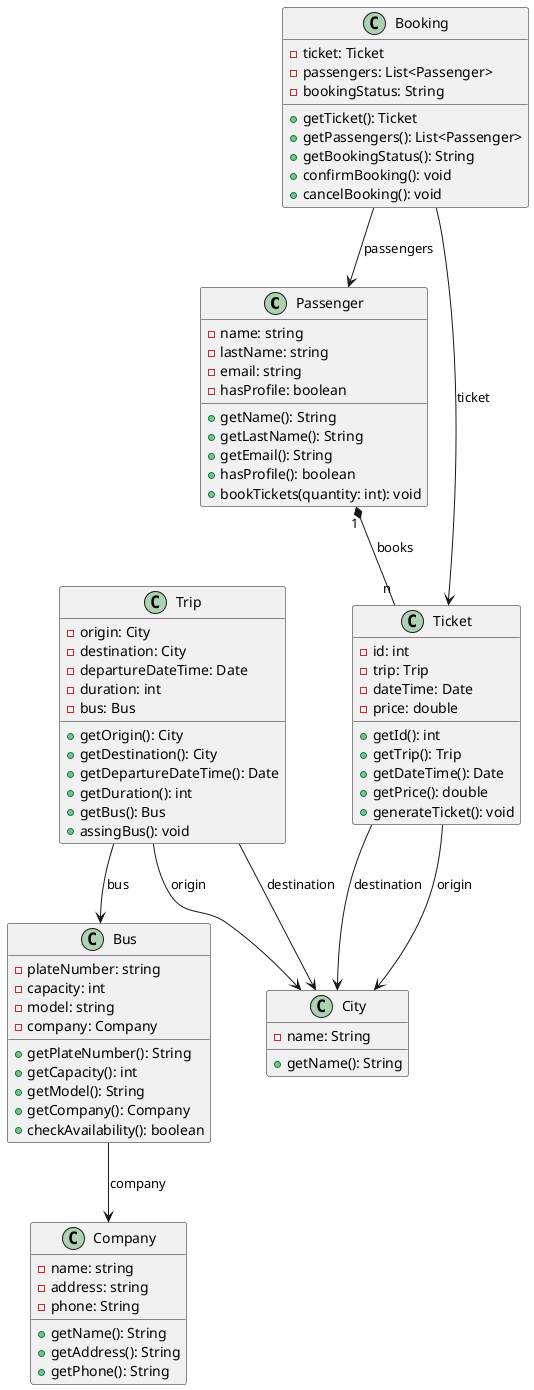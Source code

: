 @startuml PlatformUM

'''Diagrama de clases de ticket bus online'''

class Passenger {
    - name: string
    - lastName: string
    - email: string
    - hasProfile: boolean
    + getName(): String
    + getLastName(): String
    + getEmail(): String
    + hasProfile(): boolean
    + bookTickets(quantity: int): void
}

class Trip {
    - origin: City
    - destination: City
    - departureDateTime: Date
    - duration: int
    - bus: Bus
    + getOrigin(): City
    + getDestination(): City
    + getDepartureDateTime(): Date
    + getDuration(): int
    + getBus(): Bus
    + assingBus(): void
}

class City {
    - name: String
    + getName(): String
}

class Ticket {
    - id: int
    - trip: Trip
    - dateTime: Date
    - price: double
    + getId(): int
    + getTrip(): Trip
    + getDateTime(): Date
    + getPrice(): double
    + generateTicket(): void

}

class Bus {
    - plateNumber: string
    - capacity: int
    - model: string
    - company: Company
    + getPlateNumber(): String
    + getCapacity(): int
    + getModel(): String
    + getCompany(): Company
    + checkAvailability(): boolean
}

class Company {
    - name: string
    - address: string
    - phone: String
    + getName(): String
    + getAddress(): String
    + getPhone(): String

}

class Booking {
    - ticket: Ticket
    - passengers: List<Passenger>
    - bookingStatus: String
    + getTicket(): Ticket
    + getPassengers(): List<Passenger>
    + getBookingStatus(): String
    + confirmBooking(): void
    + cancelBooking(): void
}

Ticket --> City : origin
Ticket --> City : destination

Passenger "1" *-- "n" Ticket : books

Bus --> Company : company

Trip --> City : origin
Trip --> City : destination
Trip --> Bus : bus

Booking --> Ticket : ticket
Booking --> Passenger : passengers

@enduml

